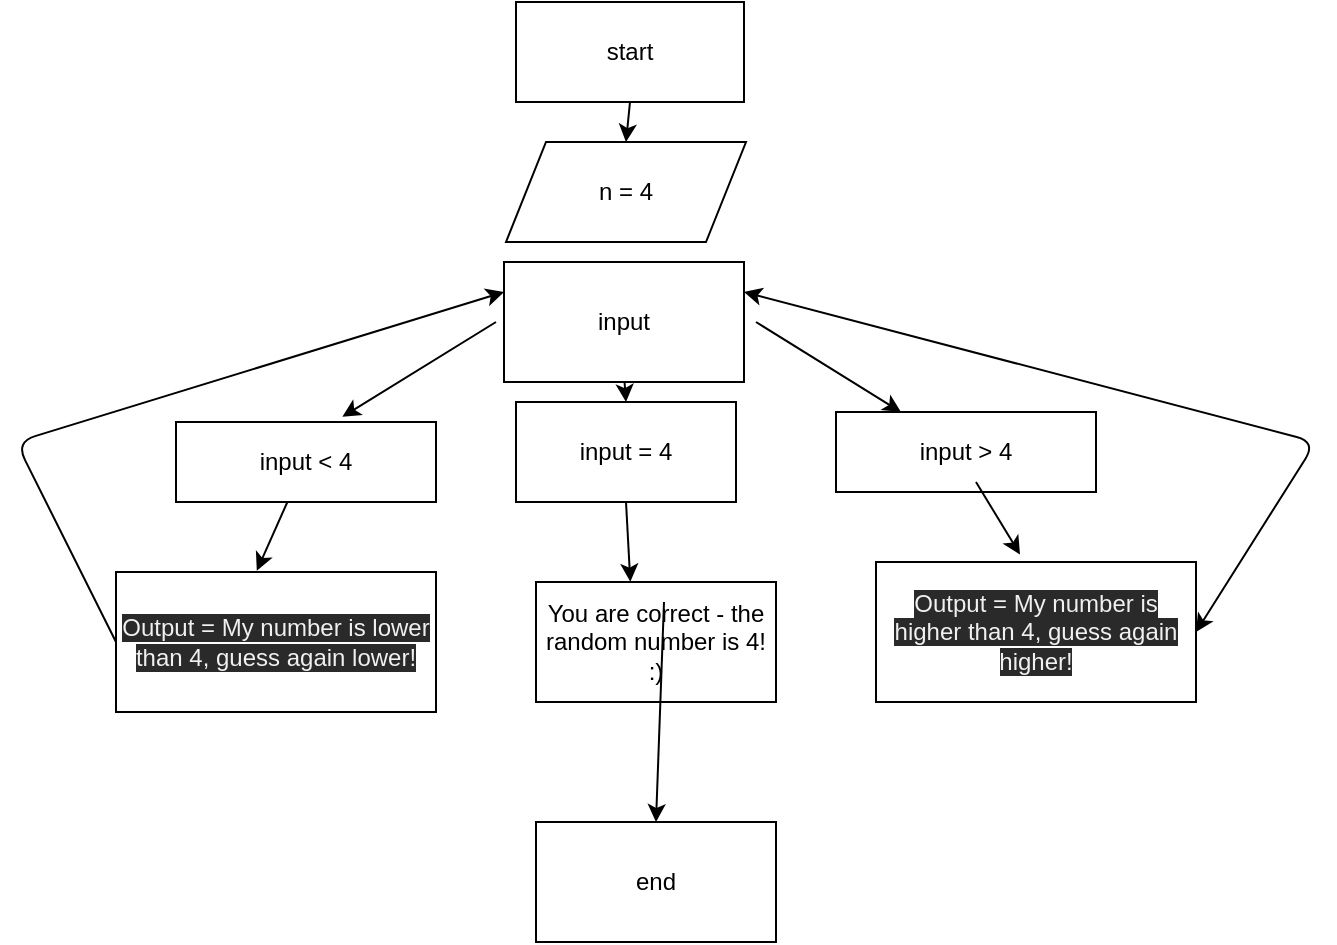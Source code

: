 <mxfile>
    <diagram id="864KfRZZgMFX0t4jENbH" name="Page-1">
        <mxGraphModel dx="688" dy="693" grid="1" gridSize="10" guides="1" tooltips="1" connect="1" arrows="1" fold="1" page="1" pageScale="1" pageWidth="827" pageHeight="1169" math="0" shadow="0">
            <root>
                <mxCell id="0"/>
                <mxCell id="1" parent="0"/>
                <mxCell id="2" value="start" style="rounded=0;whiteSpace=wrap;html=1;" vertex="1" parent="1">
                    <mxGeometry x="290" y="20" width="114" height="50" as="geometry"/>
                </mxCell>
                <mxCell id="3" value="n = 4" style="shape=parallelogram;perimeter=parallelogramPerimeter;whiteSpace=wrap;html=1;fixedSize=1;" vertex="1" parent="1">
                    <mxGeometry x="285" y="90" width="120" height="50" as="geometry"/>
                </mxCell>
                <mxCell id="4" value="input &amp;lt; 4" style="rounded=0;whiteSpace=wrap;html=1;" vertex="1" parent="1">
                    <mxGeometry x="120" y="230" width="130" height="40" as="geometry"/>
                </mxCell>
                <mxCell id="5" value="&lt;span style=&quot;color: rgb(240 , 240 , 240) ; font-family: &amp;#34;helvetica&amp;#34; ; font-size: 12px ; font-style: normal ; font-weight: 400 ; letter-spacing: normal ; text-align: center ; text-indent: 0px ; text-transform: none ; word-spacing: 0px ; background-color: rgb(42 , 42 , 42) ; display: inline ; float: none&quot;&gt;Output = My number is lower than 4, guess again lower!&lt;/span&gt;" style="rounded=0;whiteSpace=wrap;html=1;" vertex="1" parent="1">
                    <mxGeometry x="90" y="305" width="160" height="70" as="geometry"/>
                </mxCell>
                <mxCell id="6" value="input &amp;gt; 4" style="rounded=0;whiteSpace=wrap;html=1;" vertex="1" parent="1">
                    <mxGeometry x="450" y="225" width="130" height="40" as="geometry"/>
                </mxCell>
                <mxCell id="7" value="&lt;span style=&quot;color: rgb(240 , 240 , 240) ; font-family: &amp;#34;helvetica&amp;#34; ; font-size: 12px ; font-style: normal ; font-weight: 400 ; letter-spacing: normal ; text-align: center ; text-indent: 0px ; text-transform: none ; word-spacing: 0px ; background-color: rgb(42 , 42 , 42) ; display: inline ; float: none&quot;&gt;Output = My number is higher than 4, guess again higher!&lt;/span&gt;" style="rounded=0;whiteSpace=wrap;html=1;" vertex="1" parent="1">
                    <mxGeometry x="470" y="300" width="160" height="70" as="geometry"/>
                </mxCell>
                <mxCell id="10" value="" style="endArrow=classic;html=1;entryX=0.64;entryY=-0.065;entryDx=0;entryDy=0;entryPerimeter=0;" edge="1" parent="1" target="4">
                    <mxGeometry width="50" height="50" relative="1" as="geometry">
                        <mxPoint x="280" y="180" as="sourcePoint"/>
                        <mxPoint x="270" y="170" as="targetPoint"/>
                    </mxGeometry>
                </mxCell>
                <mxCell id="12" value="" style="endArrow=classic;html=1;entryX=0.25;entryY=0;entryDx=0;entryDy=0;" edge="1" parent="1" target="6">
                    <mxGeometry width="50" height="50" relative="1" as="geometry">
                        <mxPoint x="410" y="180" as="sourcePoint"/>
                        <mxPoint x="439" y="90" as="targetPoint"/>
                    </mxGeometry>
                </mxCell>
                <mxCell id="13" value="" style="endArrow=classic;html=1;entryX=0.44;entryY=-0.009;entryDx=0;entryDy=0;entryPerimeter=0;exitX=0.428;exitY=1.003;exitDx=0;exitDy=0;exitPerimeter=0;" edge="1" parent="1" source="4" target="5">
                    <mxGeometry width="50" height="50" relative="1" as="geometry">
                        <mxPoint x="200" y="220" as="sourcePoint"/>
                        <mxPoint x="200" y="250" as="targetPoint"/>
                    </mxGeometry>
                </mxCell>
                <mxCell id="15" value="" style="endArrow=classic;html=1;entryX=0.45;entryY=-0.054;entryDx=0;entryDy=0;entryPerimeter=0;" edge="1" parent="1" target="7">
                    <mxGeometry width="50" height="50" relative="1" as="geometry">
                        <mxPoint x="520" y="260" as="sourcePoint"/>
                        <mxPoint x="540" y="170" as="targetPoint"/>
                    </mxGeometry>
                </mxCell>
                <mxCell id="16" value="" style="endArrow=classic;html=1;exitX=0.5;exitY=1;exitDx=0;exitDy=0;entryX=0.5;entryY=0;entryDx=0;entryDy=0;" edge="1" parent="1" source="2" target="3">
                    <mxGeometry width="50" height="50" relative="1" as="geometry">
                        <mxPoint x="350" y="250" as="sourcePoint"/>
                        <mxPoint x="400" y="200" as="targetPoint"/>
                    </mxGeometry>
                </mxCell>
                <mxCell id="17" value="input = 4" style="rounded=0;whiteSpace=wrap;html=1;" vertex="1" parent="1">
                    <mxGeometry x="290" y="220" width="110" height="50" as="geometry"/>
                </mxCell>
                <mxCell id="18" value="You are correct - the random number is 4! :)" style="rounded=0;whiteSpace=wrap;html=1;" vertex="1" parent="1">
                    <mxGeometry x="300" y="310" width="120" height="60" as="geometry"/>
                </mxCell>
                <mxCell id="19" value="" style="endArrow=classic;html=1;exitX=0.5;exitY=1;exitDx=0;exitDy=0;entryX=0.393;entryY=-0.003;entryDx=0;entryDy=0;entryPerimeter=0;" edge="1" parent="1" source="17" target="18">
                    <mxGeometry width="50" height="50" relative="1" as="geometry">
                        <mxPoint x="350" y="240" as="sourcePoint"/>
                        <mxPoint x="400" y="190" as="targetPoint"/>
                    </mxGeometry>
                </mxCell>
                <mxCell id="21" value="" style="endArrow=classic;html=1;entryX=0.5;entryY=0;entryDx=0;entryDy=0;" edge="1" parent="1" target="17">
                    <mxGeometry width="50" height="50" relative="1" as="geometry">
                        <mxPoint x="340" y="150" as="sourcePoint"/>
                        <mxPoint x="390" y="100" as="targetPoint"/>
                    </mxGeometry>
                </mxCell>
                <mxCell id="22" value="end" style="rounded=0;whiteSpace=wrap;html=1;" vertex="1" parent="1">
                    <mxGeometry x="300" y="430" width="120" height="60" as="geometry"/>
                </mxCell>
                <mxCell id="23" value="" style="endArrow=classic;html=1;entryX=0.5;entryY=0;entryDx=0;entryDy=0;" edge="1" parent="1" target="22">
                    <mxGeometry width="50" height="50" relative="1" as="geometry">
                        <mxPoint x="364" y="320" as="sourcePoint"/>
                        <mxPoint x="414" y="270" as="targetPoint"/>
                    </mxGeometry>
                </mxCell>
                <mxCell id="24" value="" style="endArrow=classic;html=1;exitX=0;exitY=0.5;exitDx=0;exitDy=0;entryX=0;entryY=0.25;entryDx=0;entryDy=0;" edge="1" parent="1" source="5" target="26">
                    <mxGeometry width="50" height="50" relative="1" as="geometry">
                        <mxPoint x="20" y="270" as="sourcePoint"/>
                        <mxPoint x="70" y="220" as="targetPoint"/>
                        <Array as="points">
                            <mxPoint x="40" y="240"/>
                        </Array>
                    </mxGeometry>
                </mxCell>
                <mxCell id="25" value="" style="endArrow=classic;startArrow=classic;html=1;exitX=1;exitY=0.5;exitDx=0;exitDy=0;entryX=1;entryY=0.25;entryDx=0;entryDy=0;" edge="1" parent="1" source="7" target="26">
                    <mxGeometry width="50" height="50" relative="1" as="geometry">
                        <mxPoint x="240" y="230" as="sourcePoint"/>
                        <mxPoint x="550" y="200" as="targetPoint"/>
                        <Array as="points">
                            <mxPoint x="690" y="240"/>
                        </Array>
                    </mxGeometry>
                </mxCell>
                <mxCell id="26" value="input" style="rounded=0;whiteSpace=wrap;html=1;" vertex="1" parent="1">
                    <mxGeometry x="284" y="150" width="120" height="60" as="geometry"/>
                </mxCell>
            </root>
        </mxGraphModel>
    </diagram>
</mxfile>